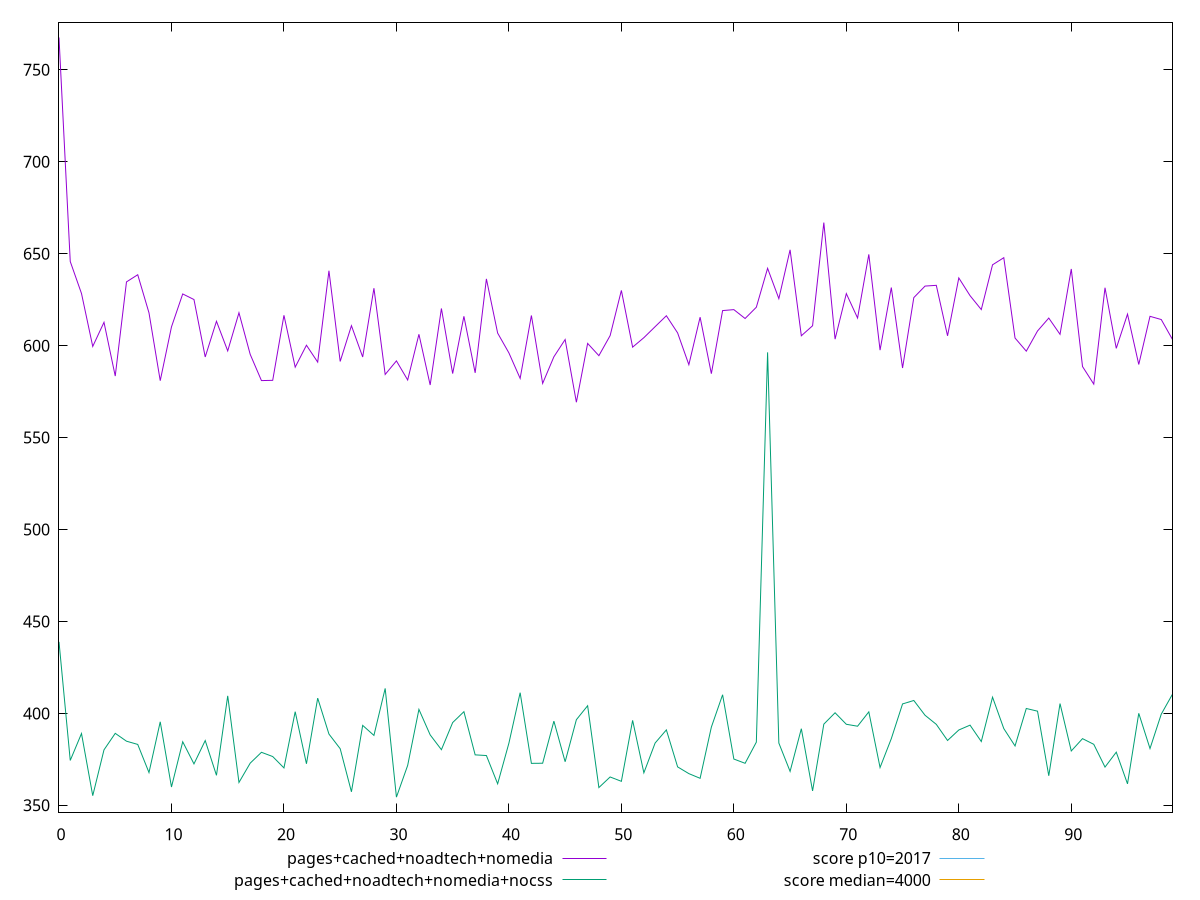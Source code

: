 reset

$pagesCachedNoadtechNomedia <<EOF
0 767.6000000000003
1 645.7720000000007
2 628.3680000000004
3 599.5800000000003
4 612.7040000000003
5 583.4760000000006
6 634.6840000000002
7 638.5760000000006
8 617.8600000000008
9 580.9600000000005
10 610.212000000001
11 628.1320000000004
12 625.0920000000006
13 593.8519999999999
14 613.2640000000006
15 597.1560000000004
16 617.8880000000001
17 595.2680000000004
18 581.0080000000005
19 581.1480000000001
20 616.5200000000008
21 588.3160000000003
22 600.2400000000002
23 591.0600000000004
24 640.7400000000007
25 591.4200000000005
26 610.8680000000003
27 593.8360000000001
28 631.2480000000007
29 584.3480000000006
30 591.7240000000006
31 581.3360000000004
32 606.1920000000008
33 578.6080000000003
34 620.22
35 584.8280000000002
36 615.984
37 585.2120000000004
38 636.3120000000007
39 606.8400000000001
40 596.0720000000003
41 582.1960000000001
42 616.4280000000007
43 579.468
44 593.9560000000004
45 603.3400000000005
46 569.2320000000005
47 601.2360000000009
48 594.5640000000001
49 605.4720000000007
50 630.0520000000005
51 599.1959999999999
52 604.3440000000007
53 610.3320000000004
54 616.2680000000001
55 606.9400000000004
56 589.6560000000007
57 615.4920000000002
58 584.7680000000005
59 619.0800000000005
60 619.6000000000007
61 614.7760000000003
62 620.9160000000004
63 642.0680000000004
64 625.5800000000007
65 652.1200000000006
66 605.3760000000003
67 610.8320000000004
68 666.9400000000004
69 603.5480000000003
70 628.3160000000003
71 615.0360000000004
72 649.6480000000001
73 597.5640000000001
74 631.6080000000005
75 587.8680000000003
76 626.1320000000001
77 632.4120000000003
78 632.8120000000007
79 605.3600000000002
80 636.8320000000007
81 627.2040000000005
82 619.6320000000004
83 643.9800000000005
84 647.8480000000002
85 604.1600000000003
86 597.0120000000004
87 607.9880000000002
88 615.0080000000005
89 606.1680000000001
90 641.7120000000004
91 588.6560000000007
92 579.0920000000004
93 631.4959999999999
94 598.5320000000004
95 617.1520000000007
96 589.7800000000002
97 615.9600000000005
98 614.2160000000005
99 603.3560000000003
EOF

$pagesCachedNoadtechNomediaNocss <<EOF
0 438.9279999999999
1 374.43600000000004
2 389.06799999999987
3 355.26400000000007
4 380.18399999999997
5 389.168
6 384.90000000000015
7 383.14400000000006
8 367.8479999999999
9 395.448
10 359.9800000000003
11 384.5920000000001
12 372.556
13 385.24800000000005
14 366.3360000000001
15 409.5640000000001
16 362.45599999999985
17 372.96000000000004
18 378.86000000000007
19 376.5559999999999
20 370.3639999999999
21 400.94800000000004
22 372.6119999999998
23 408.32
24 388.78000000000014
25 380.81600000000003
26 357.37199999999996
27 393.49600000000004
28 388.044
29 413.6039999999999
30 354.46799999999996
31 371.73599999999993
32 402.1920000000001
33 388.34
34 380.28
35 395.028
36 400.9440000000001
37 377.4639999999999
38 377.0960000000001
39 361.72400000000005
40 383.82000000000005
41 411.28000000000003
42 372.84399999999994
43 372.912
44 395.81599999999986
45 373.71200000000005
46 396.5880000000002
47 404.17600000000016
48 359.68000000000006
49 365.43999999999994
50 363.0760000000001
51 396.2400000000001
52 367.7
53 383.896
54 391.0400000000001
55 370.932
56 367.26400000000007
57 364.7159999999999
58 392.54400000000004
59 410.156
60 375.19600000000014
61 372.87600000000003
62 384.3799999999999
63 596.3600000000001
64 383.89599999999996
65 368.476
66 391.6879999999999
67 357.86799999999994
68 394.17600000000004
69 400.35200000000003
70 394.09599999999995
71 393.0440000000001
72 400.85600000000005
73 370.58399999999995
74 386.28400000000016
75 405.1719999999999
76 407.03599999999994
77 398.98399999999987
78 394.05600000000004
79 385.28800000000007
80 390.98799999999983
81 393.62400000000014
82 384.7079999999999
83 408.836
84 391.7680000000001
85 382.30800000000005
86 402.6879999999999
87 401.22400000000005
88 366.0919999999999
89 405.36
90 379.58799999999997
91 386.2839999999999
92 383.19999999999993
93 370.8199999999999
94 378.9360000000001
95 361.696
96 400.064
97 380.9
98 399.58800000000014
99 410.4800000000001
EOF

set key outside below
set xrange [0:99]
set yrange [346.2053599999999:775.8626400000003]
set trange [346.2053599999999:775.8626400000003]
set terminal svg size 640, 520 enhanced background rgb 'white'
set output "report_00018_2021-02-10T15-25-16.877Z/mainthread-work-breakdown/comparison/line/3_vs_4.svg"

plot $pagesCachedNoadtechNomedia title "pages+cached+noadtech+nomedia" with line, \
     $pagesCachedNoadtechNomediaNocss title "pages+cached+noadtech+nomedia+nocss" with line, \
     2017 title "score p10=2017", \
     4000 title "score median=4000"

reset
